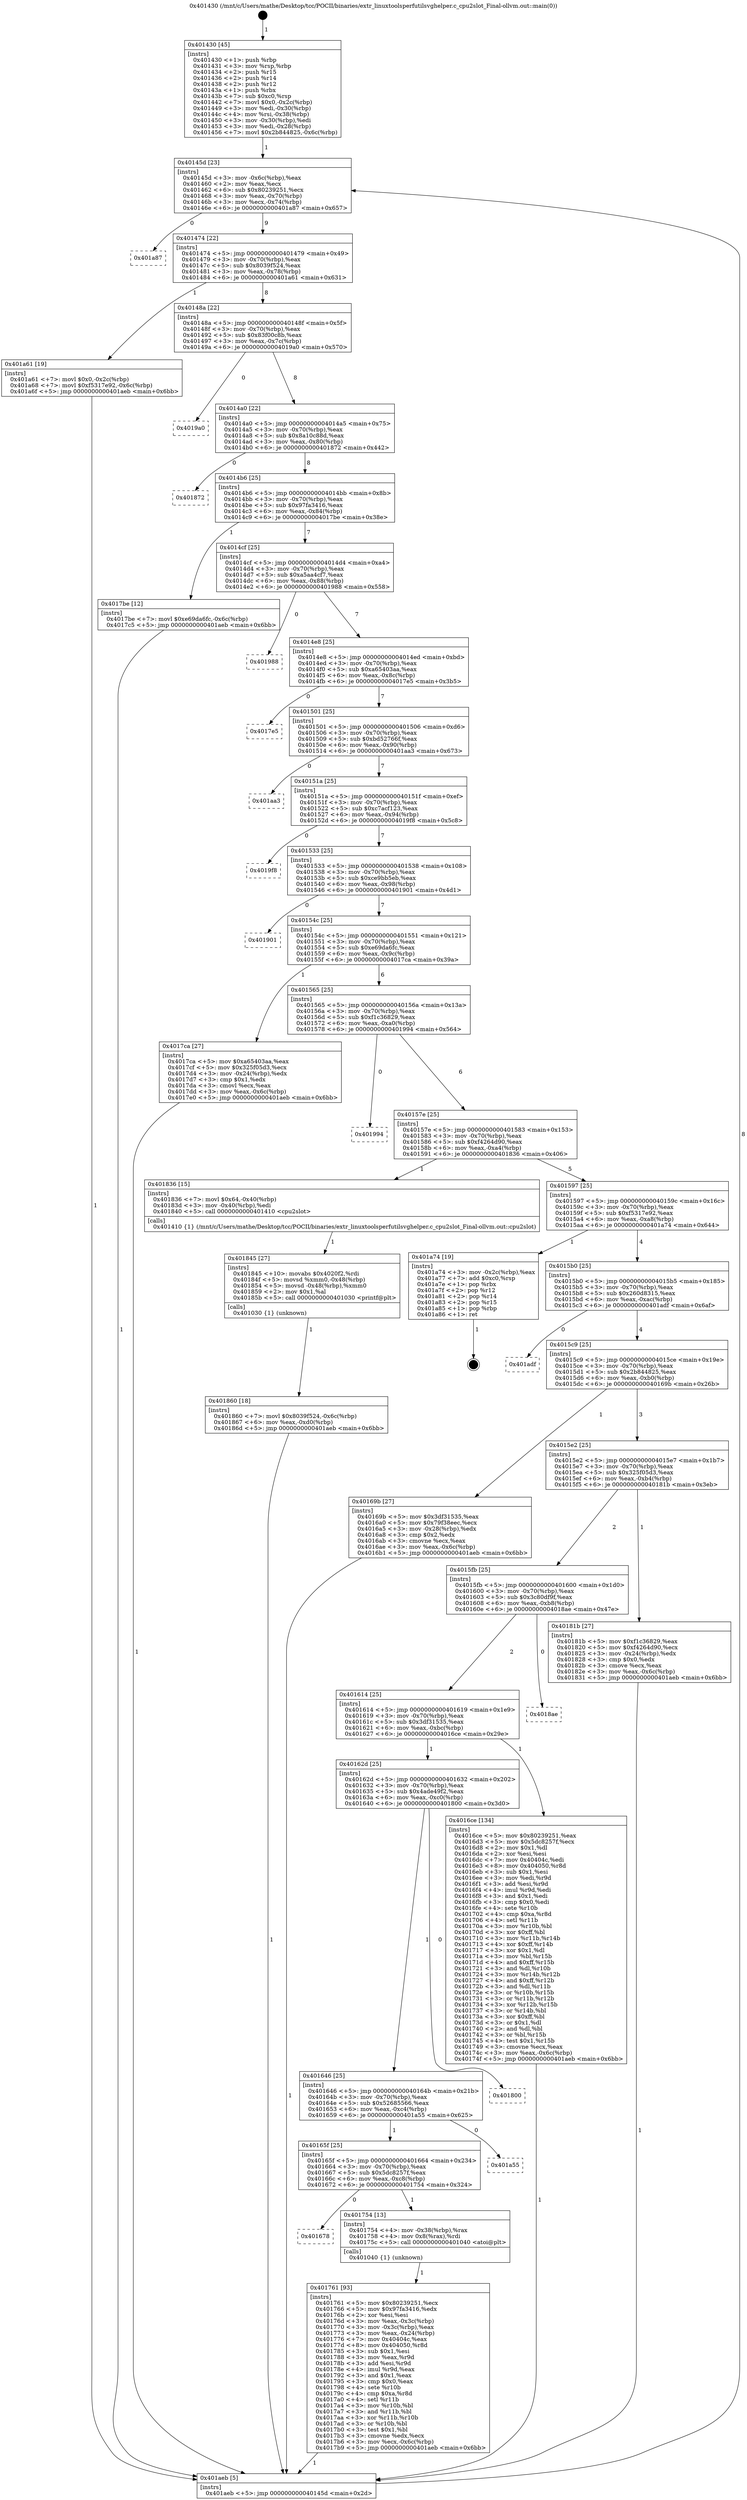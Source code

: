 digraph "0x401430" {
  label = "0x401430 (/mnt/c/Users/mathe/Desktop/tcc/POCII/binaries/extr_linuxtoolsperfutilsvghelper.c_cpu2slot_Final-ollvm.out::main(0))"
  labelloc = "t"
  node[shape=record]

  Entry [label="",width=0.3,height=0.3,shape=circle,fillcolor=black,style=filled]
  "0x40145d" [label="{
     0x40145d [23]\l
     | [instrs]\l
     &nbsp;&nbsp;0x40145d \<+3\>: mov -0x6c(%rbp),%eax\l
     &nbsp;&nbsp;0x401460 \<+2\>: mov %eax,%ecx\l
     &nbsp;&nbsp;0x401462 \<+6\>: sub $0x80239251,%ecx\l
     &nbsp;&nbsp;0x401468 \<+3\>: mov %eax,-0x70(%rbp)\l
     &nbsp;&nbsp;0x40146b \<+3\>: mov %ecx,-0x74(%rbp)\l
     &nbsp;&nbsp;0x40146e \<+6\>: je 0000000000401a87 \<main+0x657\>\l
  }"]
  "0x401a87" [label="{
     0x401a87\l
  }", style=dashed]
  "0x401474" [label="{
     0x401474 [22]\l
     | [instrs]\l
     &nbsp;&nbsp;0x401474 \<+5\>: jmp 0000000000401479 \<main+0x49\>\l
     &nbsp;&nbsp;0x401479 \<+3\>: mov -0x70(%rbp),%eax\l
     &nbsp;&nbsp;0x40147c \<+5\>: sub $0x8039f524,%eax\l
     &nbsp;&nbsp;0x401481 \<+3\>: mov %eax,-0x78(%rbp)\l
     &nbsp;&nbsp;0x401484 \<+6\>: je 0000000000401a61 \<main+0x631\>\l
  }"]
  Exit [label="",width=0.3,height=0.3,shape=circle,fillcolor=black,style=filled,peripheries=2]
  "0x401a61" [label="{
     0x401a61 [19]\l
     | [instrs]\l
     &nbsp;&nbsp;0x401a61 \<+7\>: movl $0x0,-0x2c(%rbp)\l
     &nbsp;&nbsp;0x401a68 \<+7\>: movl $0xf5317e92,-0x6c(%rbp)\l
     &nbsp;&nbsp;0x401a6f \<+5\>: jmp 0000000000401aeb \<main+0x6bb\>\l
  }"]
  "0x40148a" [label="{
     0x40148a [22]\l
     | [instrs]\l
     &nbsp;&nbsp;0x40148a \<+5\>: jmp 000000000040148f \<main+0x5f\>\l
     &nbsp;&nbsp;0x40148f \<+3\>: mov -0x70(%rbp),%eax\l
     &nbsp;&nbsp;0x401492 \<+5\>: sub $0x83f00c8b,%eax\l
     &nbsp;&nbsp;0x401497 \<+3\>: mov %eax,-0x7c(%rbp)\l
     &nbsp;&nbsp;0x40149a \<+6\>: je 00000000004019a0 \<main+0x570\>\l
  }"]
  "0x401860" [label="{
     0x401860 [18]\l
     | [instrs]\l
     &nbsp;&nbsp;0x401860 \<+7\>: movl $0x8039f524,-0x6c(%rbp)\l
     &nbsp;&nbsp;0x401867 \<+6\>: mov %eax,-0xd0(%rbp)\l
     &nbsp;&nbsp;0x40186d \<+5\>: jmp 0000000000401aeb \<main+0x6bb\>\l
  }"]
  "0x4019a0" [label="{
     0x4019a0\l
  }", style=dashed]
  "0x4014a0" [label="{
     0x4014a0 [22]\l
     | [instrs]\l
     &nbsp;&nbsp;0x4014a0 \<+5\>: jmp 00000000004014a5 \<main+0x75\>\l
     &nbsp;&nbsp;0x4014a5 \<+3\>: mov -0x70(%rbp),%eax\l
     &nbsp;&nbsp;0x4014a8 \<+5\>: sub $0x8a10c88d,%eax\l
     &nbsp;&nbsp;0x4014ad \<+3\>: mov %eax,-0x80(%rbp)\l
     &nbsp;&nbsp;0x4014b0 \<+6\>: je 0000000000401872 \<main+0x442\>\l
  }"]
  "0x401845" [label="{
     0x401845 [27]\l
     | [instrs]\l
     &nbsp;&nbsp;0x401845 \<+10\>: movabs $0x4020f2,%rdi\l
     &nbsp;&nbsp;0x40184f \<+5\>: movsd %xmm0,-0x48(%rbp)\l
     &nbsp;&nbsp;0x401854 \<+5\>: movsd -0x48(%rbp),%xmm0\l
     &nbsp;&nbsp;0x401859 \<+2\>: mov $0x1,%al\l
     &nbsp;&nbsp;0x40185b \<+5\>: call 0000000000401030 \<printf@plt\>\l
     | [calls]\l
     &nbsp;&nbsp;0x401030 \{1\} (unknown)\l
  }"]
  "0x401872" [label="{
     0x401872\l
  }", style=dashed]
  "0x4014b6" [label="{
     0x4014b6 [25]\l
     | [instrs]\l
     &nbsp;&nbsp;0x4014b6 \<+5\>: jmp 00000000004014bb \<main+0x8b\>\l
     &nbsp;&nbsp;0x4014bb \<+3\>: mov -0x70(%rbp),%eax\l
     &nbsp;&nbsp;0x4014be \<+5\>: sub $0x97fa3416,%eax\l
     &nbsp;&nbsp;0x4014c3 \<+6\>: mov %eax,-0x84(%rbp)\l
     &nbsp;&nbsp;0x4014c9 \<+6\>: je 00000000004017be \<main+0x38e\>\l
  }"]
  "0x401761" [label="{
     0x401761 [93]\l
     | [instrs]\l
     &nbsp;&nbsp;0x401761 \<+5\>: mov $0x80239251,%ecx\l
     &nbsp;&nbsp;0x401766 \<+5\>: mov $0x97fa3416,%edx\l
     &nbsp;&nbsp;0x40176b \<+2\>: xor %esi,%esi\l
     &nbsp;&nbsp;0x40176d \<+3\>: mov %eax,-0x3c(%rbp)\l
     &nbsp;&nbsp;0x401770 \<+3\>: mov -0x3c(%rbp),%eax\l
     &nbsp;&nbsp;0x401773 \<+3\>: mov %eax,-0x24(%rbp)\l
     &nbsp;&nbsp;0x401776 \<+7\>: mov 0x40404c,%eax\l
     &nbsp;&nbsp;0x40177d \<+8\>: mov 0x404050,%r8d\l
     &nbsp;&nbsp;0x401785 \<+3\>: sub $0x1,%esi\l
     &nbsp;&nbsp;0x401788 \<+3\>: mov %eax,%r9d\l
     &nbsp;&nbsp;0x40178b \<+3\>: add %esi,%r9d\l
     &nbsp;&nbsp;0x40178e \<+4\>: imul %r9d,%eax\l
     &nbsp;&nbsp;0x401792 \<+3\>: and $0x1,%eax\l
     &nbsp;&nbsp;0x401795 \<+3\>: cmp $0x0,%eax\l
     &nbsp;&nbsp;0x401798 \<+4\>: sete %r10b\l
     &nbsp;&nbsp;0x40179c \<+4\>: cmp $0xa,%r8d\l
     &nbsp;&nbsp;0x4017a0 \<+4\>: setl %r11b\l
     &nbsp;&nbsp;0x4017a4 \<+3\>: mov %r10b,%bl\l
     &nbsp;&nbsp;0x4017a7 \<+3\>: and %r11b,%bl\l
     &nbsp;&nbsp;0x4017aa \<+3\>: xor %r11b,%r10b\l
     &nbsp;&nbsp;0x4017ad \<+3\>: or %r10b,%bl\l
     &nbsp;&nbsp;0x4017b0 \<+3\>: test $0x1,%bl\l
     &nbsp;&nbsp;0x4017b3 \<+3\>: cmovne %edx,%ecx\l
     &nbsp;&nbsp;0x4017b6 \<+3\>: mov %ecx,-0x6c(%rbp)\l
     &nbsp;&nbsp;0x4017b9 \<+5\>: jmp 0000000000401aeb \<main+0x6bb\>\l
  }"]
  "0x4017be" [label="{
     0x4017be [12]\l
     | [instrs]\l
     &nbsp;&nbsp;0x4017be \<+7\>: movl $0xe69da6fc,-0x6c(%rbp)\l
     &nbsp;&nbsp;0x4017c5 \<+5\>: jmp 0000000000401aeb \<main+0x6bb\>\l
  }"]
  "0x4014cf" [label="{
     0x4014cf [25]\l
     | [instrs]\l
     &nbsp;&nbsp;0x4014cf \<+5\>: jmp 00000000004014d4 \<main+0xa4\>\l
     &nbsp;&nbsp;0x4014d4 \<+3\>: mov -0x70(%rbp),%eax\l
     &nbsp;&nbsp;0x4014d7 \<+5\>: sub $0xa5aa4cf7,%eax\l
     &nbsp;&nbsp;0x4014dc \<+6\>: mov %eax,-0x88(%rbp)\l
     &nbsp;&nbsp;0x4014e2 \<+6\>: je 0000000000401988 \<main+0x558\>\l
  }"]
  "0x401678" [label="{
     0x401678\l
  }", style=dashed]
  "0x401988" [label="{
     0x401988\l
  }", style=dashed]
  "0x4014e8" [label="{
     0x4014e8 [25]\l
     | [instrs]\l
     &nbsp;&nbsp;0x4014e8 \<+5\>: jmp 00000000004014ed \<main+0xbd\>\l
     &nbsp;&nbsp;0x4014ed \<+3\>: mov -0x70(%rbp),%eax\l
     &nbsp;&nbsp;0x4014f0 \<+5\>: sub $0xa65403aa,%eax\l
     &nbsp;&nbsp;0x4014f5 \<+6\>: mov %eax,-0x8c(%rbp)\l
     &nbsp;&nbsp;0x4014fb \<+6\>: je 00000000004017e5 \<main+0x3b5\>\l
  }"]
  "0x401754" [label="{
     0x401754 [13]\l
     | [instrs]\l
     &nbsp;&nbsp;0x401754 \<+4\>: mov -0x38(%rbp),%rax\l
     &nbsp;&nbsp;0x401758 \<+4\>: mov 0x8(%rax),%rdi\l
     &nbsp;&nbsp;0x40175c \<+5\>: call 0000000000401040 \<atoi@plt\>\l
     | [calls]\l
     &nbsp;&nbsp;0x401040 \{1\} (unknown)\l
  }"]
  "0x4017e5" [label="{
     0x4017e5\l
  }", style=dashed]
  "0x401501" [label="{
     0x401501 [25]\l
     | [instrs]\l
     &nbsp;&nbsp;0x401501 \<+5\>: jmp 0000000000401506 \<main+0xd6\>\l
     &nbsp;&nbsp;0x401506 \<+3\>: mov -0x70(%rbp),%eax\l
     &nbsp;&nbsp;0x401509 \<+5\>: sub $0xbd52766f,%eax\l
     &nbsp;&nbsp;0x40150e \<+6\>: mov %eax,-0x90(%rbp)\l
     &nbsp;&nbsp;0x401514 \<+6\>: je 0000000000401aa3 \<main+0x673\>\l
  }"]
  "0x40165f" [label="{
     0x40165f [25]\l
     | [instrs]\l
     &nbsp;&nbsp;0x40165f \<+5\>: jmp 0000000000401664 \<main+0x234\>\l
     &nbsp;&nbsp;0x401664 \<+3\>: mov -0x70(%rbp),%eax\l
     &nbsp;&nbsp;0x401667 \<+5\>: sub $0x5dc8257f,%eax\l
     &nbsp;&nbsp;0x40166c \<+6\>: mov %eax,-0xc8(%rbp)\l
     &nbsp;&nbsp;0x401672 \<+6\>: je 0000000000401754 \<main+0x324\>\l
  }"]
  "0x401aa3" [label="{
     0x401aa3\l
  }", style=dashed]
  "0x40151a" [label="{
     0x40151a [25]\l
     | [instrs]\l
     &nbsp;&nbsp;0x40151a \<+5\>: jmp 000000000040151f \<main+0xef\>\l
     &nbsp;&nbsp;0x40151f \<+3\>: mov -0x70(%rbp),%eax\l
     &nbsp;&nbsp;0x401522 \<+5\>: sub $0xc7acf123,%eax\l
     &nbsp;&nbsp;0x401527 \<+6\>: mov %eax,-0x94(%rbp)\l
     &nbsp;&nbsp;0x40152d \<+6\>: je 00000000004019f8 \<main+0x5c8\>\l
  }"]
  "0x401a55" [label="{
     0x401a55\l
  }", style=dashed]
  "0x4019f8" [label="{
     0x4019f8\l
  }", style=dashed]
  "0x401533" [label="{
     0x401533 [25]\l
     | [instrs]\l
     &nbsp;&nbsp;0x401533 \<+5\>: jmp 0000000000401538 \<main+0x108\>\l
     &nbsp;&nbsp;0x401538 \<+3\>: mov -0x70(%rbp),%eax\l
     &nbsp;&nbsp;0x40153b \<+5\>: sub $0xce9bb5eb,%eax\l
     &nbsp;&nbsp;0x401540 \<+6\>: mov %eax,-0x98(%rbp)\l
     &nbsp;&nbsp;0x401546 \<+6\>: je 0000000000401901 \<main+0x4d1\>\l
  }"]
  "0x401646" [label="{
     0x401646 [25]\l
     | [instrs]\l
     &nbsp;&nbsp;0x401646 \<+5\>: jmp 000000000040164b \<main+0x21b\>\l
     &nbsp;&nbsp;0x40164b \<+3\>: mov -0x70(%rbp),%eax\l
     &nbsp;&nbsp;0x40164e \<+5\>: sub $0x52685566,%eax\l
     &nbsp;&nbsp;0x401653 \<+6\>: mov %eax,-0xc4(%rbp)\l
     &nbsp;&nbsp;0x401659 \<+6\>: je 0000000000401a55 \<main+0x625\>\l
  }"]
  "0x401901" [label="{
     0x401901\l
  }", style=dashed]
  "0x40154c" [label="{
     0x40154c [25]\l
     | [instrs]\l
     &nbsp;&nbsp;0x40154c \<+5\>: jmp 0000000000401551 \<main+0x121\>\l
     &nbsp;&nbsp;0x401551 \<+3\>: mov -0x70(%rbp),%eax\l
     &nbsp;&nbsp;0x401554 \<+5\>: sub $0xe69da6fc,%eax\l
     &nbsp;&nbsp;0x401559 \<+6\>: mov %eax,-0x9c(%rbp)\l
     &nbsp;&nbsp;0x40155f \<+6\>: je 00000000004017ca \<main+0x39a\>\l
  }"]
  "0x401800" [label="{
     0x401800\l
  }", style=dashed]
  "0x4017ca" [label="{
     0x4017ca [27]\l
     | [instrs]\l
     &nbsp;&nbsp;0x4017ca \<+5\>: mov $0xa65403aa,%eax\l
     &nbsp;&nbsp;0x4017cf \<+5\>: mov $0x325f05d3,%ecx\l
     &nbsp;&nbsp;0x4017d4 \<+3\>: mov -0x24(%rbp),%edx\l
     &nbsp;&nbsp;0x4017d7 \<+3\>: cmp $0x1,%edx\l
     &nbsp;&nbsp;0x4017da \<+3\>: cmovl %ecx,%eax\l
     &nbsp;&nbsp;0x4017dd \<+3\>: mov %eax,-0x6c(%rbp)\l
     &nbsp;&nbsp;0x4017e0 \<+5\>: jmp 0000000000401aeb \<main+0x6bb\>\l
  }"]
  "0x401565" [label="{
     0x401565 [25]\l
     | [instrs]\l
     &nbsp;&nbsp;0x401565 \<+5\>: jmp 000000000040156a \<main+0x13a\>\l
     &nbsp;&nbsp;0x40156a \<+3\>: mov -0x70(%rbp),%eax\l
     &nbsp;&nbsp;0x40156d \<+5\>: sub $0xf1c36829,%eax\l
     &nbsp;&nbsp;0x401572 \<+6\>: mov %eax,-0xa0(%rbp)\l
     &nbsp;&nbsp;0x401578 \<+6\>: je 0000000000401994 \<main+0x564\>\l
  }"]
  "0x40162d" [label="{
     0x40162d [25]\l
     | [instrs]\l
     &nbsp;&nbsp;0x40162d \<+5\>: jmp 0000000000401632 \<main+0x202\>\l
     &nbsp;&nbsp;0x401632 \<+3\>: mov -0x70(%rbp),%eax\l
     &nbsp;&nbsp;0x401635 \<+5\>: sub $0x4ade49f2,%eax\l
     &nbsp;&nbsp;0x40163a \<+6\>: mov %eax,-0xc0(%rbp)\l
     &nbsp;&nbsp;0x401640 \<+6\>: je 0000000000401800 \<main+0x3d0\>\l
  }"]
  "0x401994" [label="{
     0x401994\l
  }", style=dashed]
  "0x40157e" [label="{
     0x40157e [25]\l
     | [instrs]\l
     &nbsp;&nbsp;0x40157e \<+5\>: jmp 0000000000401583 \<main+0x153\>\l
     &nbsp;&nbsp;0x401583 \<+3\>: mov -0x70(%rbp),%eax\l
     &nbsp;&nbsp;0x401586 \<+5\>: sub $0xf4264d90,%eax\l
     &nbsp;&nbsp;0x40158b \<+6\>: mov %eax,-0xa4(%rbp)\l
     &nbsp;&nbsp;0x401591 \<+6\>: je 0000000000401836 \<main+0x406\>\l
  }"]
  "0x4016ce" [label="{
     0x4016ce [134]\l
     | [instrs]\l
     &nbsp;&nbsp;0x4016ce \<+5\>: mov $0x80239251,%eax\l
     &nbsp;&nbsp;0x4016d3 \<+5\>: mov $0x5dc8257f,%ecx\l
     &nbsp;&nbsp;0x4016d8 \<+2\>: mov $0x1,%dl\l
     &nbsp;&nbsp;0x4016da \<+2\>: xor %esi,%esi\l
     &nbsp;&nbsp;0x4016dc \<+7\>: mov 0x40404c,%edi\l
     &nbsp;&nbsp;0x4016e3 \<+8\>: mov 0x404050,%r8d\l
     &nbsp;&nbsp;0x4016eb \<+3\>: sub $0x1,%esi\l
     &nbsp;&nbsp;0x4016ee \<+3\>: mov %edi,%r9d\l
     &nbsp;&nbsp;0x4016f1 \<+3\>: add %esi,%r9d\l
     &nbsp;&nbsp;0x4016f4 \<+4\>: imul %r9d,%edi\l
     &nbsp;&nbsp;0x4016f8 \<+3\>: and $0x1,%edi\l
     &nbsp;&nbsp;0x4016fb \<+3\>: cmp $0x0,%edi\l
     &nbsp;&nbsp;0x4016fe \<+4\>: sete %r10b\l
     &nbsp;&nbsp;0x401702 \<+4\>: cmp $0xa,%r8d\l
     &nbsp;&nbsp;0x401706 \<+4\>: setl %r11b\l
     &nbsp;&nbsp;0x40170a \<+3\>: mov %r10b,%bl\l
     &nbsp;&nbsp;0x40170d \<+3\>: xor $0xff,%bl\l
     &nbsp;&nbsp;0x401710 \<+3\>: mov %r11b,%r14b\l
     &nbsp;&nbsp;0x401713 \<+4\>: xor $0xff,%r14b\l
     &nbsp;&nbsp;0x401717 \<+3\>: xor $0x1,%dl\l
     &nbsp;&nbsp;0x40171a \<+3\>: mov %bl,%r15b\l
     &nbsp;&nbsp;0x40171d \<+4\>: and $0xff,%r15b\l
     &nbsp;&nbsp;0x401721 \<+3\>: and %dl,%r10b\l
     &nbsp;&nbsp;0x401724 \<+3\>: mov %r14b,%r12b\l
     &nbsp;&nbsp;0x401727 \<+4\>: and $0xff,%r12b\l
     &nbsp;&nbsp;0x40172b \<+3\>: and %dl,%r11b\l
     &nbsp;&nbsp;0x40172e \<+3\>: or %r10b,%r15b\l
     &nbsp;&nbsp;0x401731 \<+3\>: or %r11b,%r12b\l
     &nbsp;&nbsp;0x401734 \<+3\>: xor %r12b,%r15b\l
     &nbsp;&nbsp;0x401737 \<+3\>: or %r14b,%bl\l
     &nbsp;&nbsp;0x40173a \<+3\>: xor $0xff,%bl\l
     &nbsp;&nbsp;0x40173d \<+3\>: or $0x1,%dl\l
     &nbsp;&nbsp;0x401740 \<+2\>: and %dl,%bl\l
     &nbsp;&nbsp;0x401742 \<+3\>: or %bl,%r15b\l
     &nbsp;&nbsp;0x401745 \<+4\>: test $0x1,%r15b\l
     &nbsp;&nbsp;0x401749 \<+3\>: cmovne %ecx,%eax\l
     &nbsp;&nbsp;0x40174c \<+3\>: mov %eax,-0x6c(%rbp)\l
     &nbsp;&nbsp;0x40174f \<+5\>: jmp 0000000000401aeb \<main+0x6bb\>\l
  }"]
  "0x401836" [label="{
     0x401836 [15]\l
     | [instrs]\l
     &nbsp;&nbsp;0x401836 \<+7\>: movl $0x64,-0x40(%rbp)\l
     &nbsp;&nbsp;0x40183d \<+3\>: mov -0x40(%rbp),%edi\l
     &nbsp;&nbsp;0x401840 \<+5\>: call 0000000000401410 \<cpu2slot\>\l
     | [calls]\l
     &nbsp;&nbsp;0x401410 \{1\} (/mnt/c/Users/mathe/Desktop/tcc/POCII/binaries/extr_linuxtoolsperfutilsvghelper.c_cpu2slot_Final-ollvm.out::cpu2slot)\l
  }"]
  "0x401597" [label="{
     0x401597 [25]\l
     | [instrs]\l
     &nbsp;&nbsp;0x401597 \<+5\>: jmp 000000000040159c \<main+0x16c\>\l
     &nbsp;&nbsp;0x40159c \<+3\>: mov -0x70(%rbp),%eax\l
     &nbsp;&nbsp;0x40159f \<+5\>: sub $0xf5317e92,%eax\l
     &nbsp;&nbsp;0x4015a4 \<+6\>: mov %eax,-0xa8(%rbp)\l
     &nbsp;&nbsp;0x4015aa \<+6\>: je 0000000000401a74 \<main+0x644\>\l
  }"]
  "0x401614" [label="{
     0x401614 [25]\l
     | [instrs]\l
     &nbsp;&nbsp;0x401614 \<+5\>: jmp 0000000000401619 \<main+0x1e9\>\l
     &nbsp;&nbsp;0x401619 \<+3\>: mov -0x70(%rbp),%eax\l
     &nbsp;&nbsp;0x40161c \<+5\>: sub $0x3df31535,%eax\l
     &nbsp;&nbsp;0x401621 \<+6\>: mov %eax,-0xbc(%rbp)\l
     &nbsp;&nbsp;0x401627 \<+6\>: je 00000000004016ce \<main+0x29e\>\l
  }"]
  "0x401a74" [label="{
     0x401a74 [19]\l
     | [instrs]\l
     &nbsp;&nbsp;0x401a74 \<+3\>: mov -0x2c(%rbp),%eax\l
     &nbsp;&nbsp;0x401a77 \<+7\>: add $0xc0,%rsp\l
     &nbsp;&nbsp;0x401a7e \<+1\>: pop %rbx\l
     &nbsp;&nbsp;0x401a7f \<+2\>: pop %r12\l
     &nbsp;&nbsp;0x401a81 \<+2\>: pop %r14\l
     &nbsp;&nbsp;0x401a83 \<+2\>: pop %r15\l
     &nbsp;&nbsp;0x401a85 \<+1\>: pop %rbp\l
     &nbsp;&nbsp;0x401a86 \<+1\>: ret\l
  }"]
  "0x4015b0" [label="{
     0x4015b0 [25]\l
     | [instrs]\l
     &nbsp;&nbsp;0x4015b0 \<+5\>: jmp 00000000004015b5 \<main+0x185\>\l
     &nbsp;&nbsp;0x4015b5 \<+3\>: mov -0x70(%rbp),%eax\l
     &nbsp;&nbsp;0x4015b8 \<+5\>: sub $0x260d8315,%eax\l
     &nbsp;&nbsp;0x4015bd \<+6\>: mov %eax,-0xac(%rbp)\l
     &nbsp;&nbsp;0x4015c3 \<+6\>: je 0000000000401adf \<main+0x6af\>\l
  }"]
  "0x4018ae" [label="{
     0x4018ae\l
  }", style=dashed]
  "0x401adf" [label="{
     0x401adf\l
  }", style=dashed]
  "0x4015c9" [label="{
     0x4015c9 [25]\l
     | [instrs]\l
     &nbsp;&nbsp;0x4015c9 \<+5\>: jmp 00000000004015ce \<main+0x19e\>\l
     &nbsp;&nbsp;0x4015ce \<+3\>: mov -0x70(%rbp),%eax\l
     &nbsp;&nbsp;0x4015d1 \<+5\>: sub $0x2b844825,%eax\l
     &nbsp;&nbsp;0x4015d6 \<+6\>: mov %eax,-0xb0(%rbp)\l
     &nbsp;&nbsp;0x4015dc \<+6\>: je 000000000040169b \<main+0x26b\>\l
  }"]
  "0x4015fb" [label="{
     0x4015fb [25]\l
     | [instrs]\l
     &nbsp;&nbsp;0x4015fb \<+5\>: jmp 0000000000401600 \<main+0x1d0\>\l
     &nbsp;&nbsp;0x401600 \<+3\>: mov -0x70(%rbp),%eax\l
     &nbsp;&nbsp;0x401603 \<+5\>: sub $0x3c80df9f,%eax\l
     &nbsp;&nbsp;0x401608 \<+6\>: mov %eax,-0xb8(%rbp)\l
     &nbsp;&nbsp;0x40160e \<+6\>: je 00000000004018ae \<main+0x47e\>\l
  }"]
  "0x40169b" [label="{
     0x40169b [27]\l
     | [instrs]\l
     &nbsp;&nbsp;0x40169b \<+5\>: mov $0x3df31535,%eax\l
     &nbsp;&nbsp;0x4016a0 \<+5\>: mov $0x79f38eec,%ecx\l
     &nbsp;&nbsp;0x4016a5 \<+3\>: mov -0x28(%rbp),%edx\l
     &nbsp;&nbsp;0x4016a8 \<+3\>: cmp $0x2,%edx\l
     &nbsp;&nbsp;0x4016ab \<+3\>: cmovne %ecx,%eax\l
     &nbsp;&nbsp;0x4016ae \<+3\>: mov %eax,-0x6c(%rbp)\l
     &nbsp;&nbsp;0x4016b1 \<+5\>: jmp 0000000000401aeb \<main+0x6bb\>\l
  }"]
  "0x4015e2" [label="{
     0x4015e2 [25]\l
     | [instrs]\l
     &nbsp;&nbsp;0x4015e2 \<+5\>: jmp 00000000004015e7 \<main+0x1b7\>\l
     &nbsp;&nbsp;0x4015e7 \<+3\>: mov -0x70(%rbp),%eax\l
     &nbsp;&nbsp;0x4015ea \<+5\>: sub $0x325f05d3,%eax\l
     &nbsp;&nbsp;0x4015ef \<+6\>: mov %eax,-0xb4(%rbp)\l
     &nbsp;&nbsp;0x4015f5 \<+6\>: je 000000000040181b \<main+0x3eb\>\l
  }"]
  "0x401aeb" [label="{
     0x401aeb [5]\l
     | [instrs]\l
     &nbsp;&nbsp;0x401aeb \<+5\>: jmp 000000000040145d \<main+0x2d\>\l
  }"]
  "0x401430" [label="{
     0x401430 [45]\l
     | [instrs]\l
     &nbsp;&nbsp;0x401430 \<+1\>: push %rbp\l
     &nbsp;&nbsp;0x401431 \<+3\>: mov %rsp,%rbp\l
     &nbsp;&nbsp;0x401434 \<+2\>: push %r15\l
     &nbsp;&nbsp;0x401436 \<+2\>: push %r14\l
     &nbsp;&nbsp;0x401438 \<+2\>: push %r12\l
     &nbsp;&nbsp;0x40143a \<+1\>: push %rbx\l
     &nbsp;&nbsp;0x40143b \<+7\>: sub $0xc0,%rsp\l
     &nbsp;&nbsp;0x401442 \<+7\>: movl $0x0,-0x2c(%rbp)\l
     &nbsp;&nbsp;0x401449 \<+3\>: mov %edi,-0x30(%rbp)\l
     &nbsp;&nbsp;0x40144c \<+4\>: mov %rsi,-0x38(%rbp)\l
     &nbsp;&nbsp;0x401450 \<+3\>: mov -0x30(%rbp),%edi\l
     &nbsp;&nbsp;0x401453 \<+3\>: mov %edi,-0x28(%rbp)\l
     &nbsp;&nbsp;0x401456 \<+7\>: movl $0x2b844825,-0x6c(%rbp)\l
  }"]
  "0x40181b" [label="{
     0x40181b [27]\l
     | [instrs]\l
     &nbsp;&nbsp;0x40181b \<+5\>: mov $0xf1c36829,%eax\l
     &nbsp;&nbsp;0x401820 \<+5\>: mov $0xf4264d90,%ecx\l
     &nbsp;&nbsp;0x401825 \<+3\>: mov -0x24(%rbp),%edx\l
     &nbsp;&nbsp;0x401828 \<+3\>: cmp $0x0,%edx\l
     &nbsp;&nbsp;0x40182b \<+3\>: cmove %ecx,%eax\l
     &nbsp;&nbsp;0x40182e \<+3\>: mov %eax,-0x6c(%rbp)\l
     &nbsp;&nbsp;0x401831 \<+5\>: jmp 0000000000401aeb \<main+0x6bb\>\l
  }"]
  Entry -> "0x401430" [label=" 1"]
  "0x40145d" -> "0x401a87" [label=" 0"]
  "0x40145d" -> "0x401474" [label=" 9"]
  "0x401a74" -> Exit [label=" 1"]
  "0x401474" -> "0x401a61" [label=" 1"]
  "0x401474" -> "0x40148a" [label=" 8"]
  "0x401a61" -> "0x401aeb" [label=" 1"]
  "0x40148a" -> "0x4019a0" [label=" 0"]
  "0x40148a" -> "0x4014a0" [label=" 8"]
  "0x401860" -> "0x401aeb" [label=" 1"]
  "0x4014a0" -> "0x401872" [label=" 0"]
  "0x4014a0" -> "0x4014b6" [label=" 8"]
  "0x401845" -> "0x401860" [label=" 1"]
  "0x4014b6" -> "0x4017be" [label=" 1"]
  "0x4014b6" -> "0x4014cf" [label=" 7"]
  "0x401836" -> "0x401845" [label=" 1"]
  "0x4014cf" -> "0x401988" [label=" 0"]
  "0x4014cf" -> "0x4014e8" [label=" 7"]
  "0x40181b" -> "0x401aeb" [label=" 1"]
  "0x4014e8" -> "0x4017e5" [label=" 0"]
  "0x4014e8" -> "0x401501" [label=" 7"]
  "0x4017ca" -> "0x401aeb" [label=" 1"]
  "0x401501" -> "0x401aa3" [label=" 0"]
  "0x401501" -> "0x40151a" [label=" 7"]
  "0x401761" -> "0x401aeb" [label=" 1"]
  "0x40151a" -> "0x4019f8" [label=" 0"]
  "0x40151a" -> "0x401533" [label=" 7"]
  "0x401754" -> "0x401761" [label=" 1"]
  "0x401533" -> "0x401901" [label=" 0"]
  "0x401533" -> "0x40154c" [label=" 7"]
  "0x40165f" -> "0x401754" [label=" 1"]
  "0x40154c" -> "0x4017ca" [label=" 1"]
  "0x40154c" -> "0x401565" [label=" 6"]
  "0x4017be" -> "0x401aeb" [label=" 1"]
  "0x401565" -> "0x401994" [label=" 0"]
  "0x401565" -> "0x40157e" [label=" 6"]
  "0x401646" -> "0x401a55" [label=" 0"]
  "0x40157e" -> "0x401836" [label=" 1"]
  "0x40157e" -> "0x401597" [label=" 5"]
  "0x40165f" -> "0x401678" [label=" 0"]
  "0x401597" -> "0x401a74" [label=" 1"]
  "0x401597" -> "0x4015b0" [label=" 4"]
  "0x40162d" -> "0x401800" [label=" 0"]
  "0x4015b0" -> "0x401adf" [label=" 0"]
  "0x4015b0" -> "0x4015c9" [label=" 4"]
  "0x401646" -> "0x40165f" [label=" 1"]
  "0x4015c9" -> "0x40169b" [label=" 1"]
  "0x4015c9" -> "0x4015e2" [label=" 3"]
  "0x40169b" -> "0x401aeb" [label=" 1"]
  "0x401430" -> "0x40145d" [label=" 1"]
  "0x401aeb" -> "0x40145d" [label=" 8"]
  "0x401614" -> "0x40162d" [label=" 1"]
  "0x4015e2" -> "0x40181b" [label=" 1"]
  "0x4015e2" -> "0x4015fb" [label=" 2"]
  "0x4016ce" -> "0x401aeb" [label=" 1"]
  "0x4015fb" -> "0x4018ae" [label=" 0"]
  "0x4015fb" -> "0x401614" [label=" 2"]
  "0x40162d" -> "0x401646" [label=" 1"]
  "0x401614" -> "0x4016ce" [label=" 1"]
}
